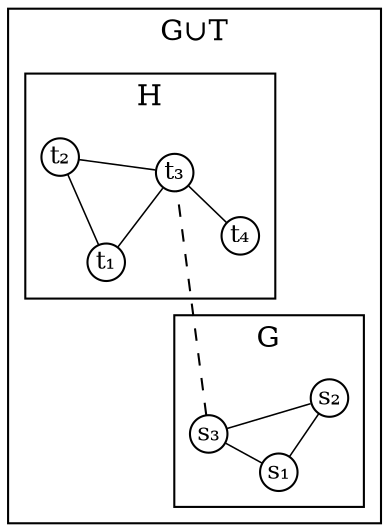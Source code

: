 # Taken from:
# https://hbfs.wordpress.com/2014/09/30/a-quick-primer-on-graphviz/

graph g {
	layout=fdp # Specify used layout engine

	bgcolor="#ffffff00"
	overlap=scale

	start=2
	edge [penwidth=0.75,arrowsize=0.6]
	edge [color=black, fontsize=8, forcelabels=true]

	node [
			shape=circle,
			fixedsize=true,
			width=0.25,
			color="black",
			fillcolor="white",
			style="filled,solid",
			fontsize=12,
		];

	node1 [label="s₁"] # u+2081 (yes, it can do unicode!)
	node2 [label="s₂"]
	node3 [label="s₃"]
	node4 [label="t₁",pos="0,0"]
	node5 [label="t₂",pos="0,1"]
	node6 [label="t₃",pos="1,1"]
	node7 [label="t₄",pos="1,0"]

	subgraph clusterG0 {
		label="G∪T" # union u+222a


		subgraph clusterG1 {
				label="G"
				bgcolor=white
				node1 -- node2
				node2 -- node3
				node3 -- node1
		}

		node3 -- node6 [style=dashed,penwidth=1]

		subgraph clusterG2 {
				label="H"
				bgcolor=white
				node4 -- node5
				node5 -- node6
				node6 -- node4
				node6 -- node7
		}
	}
}
